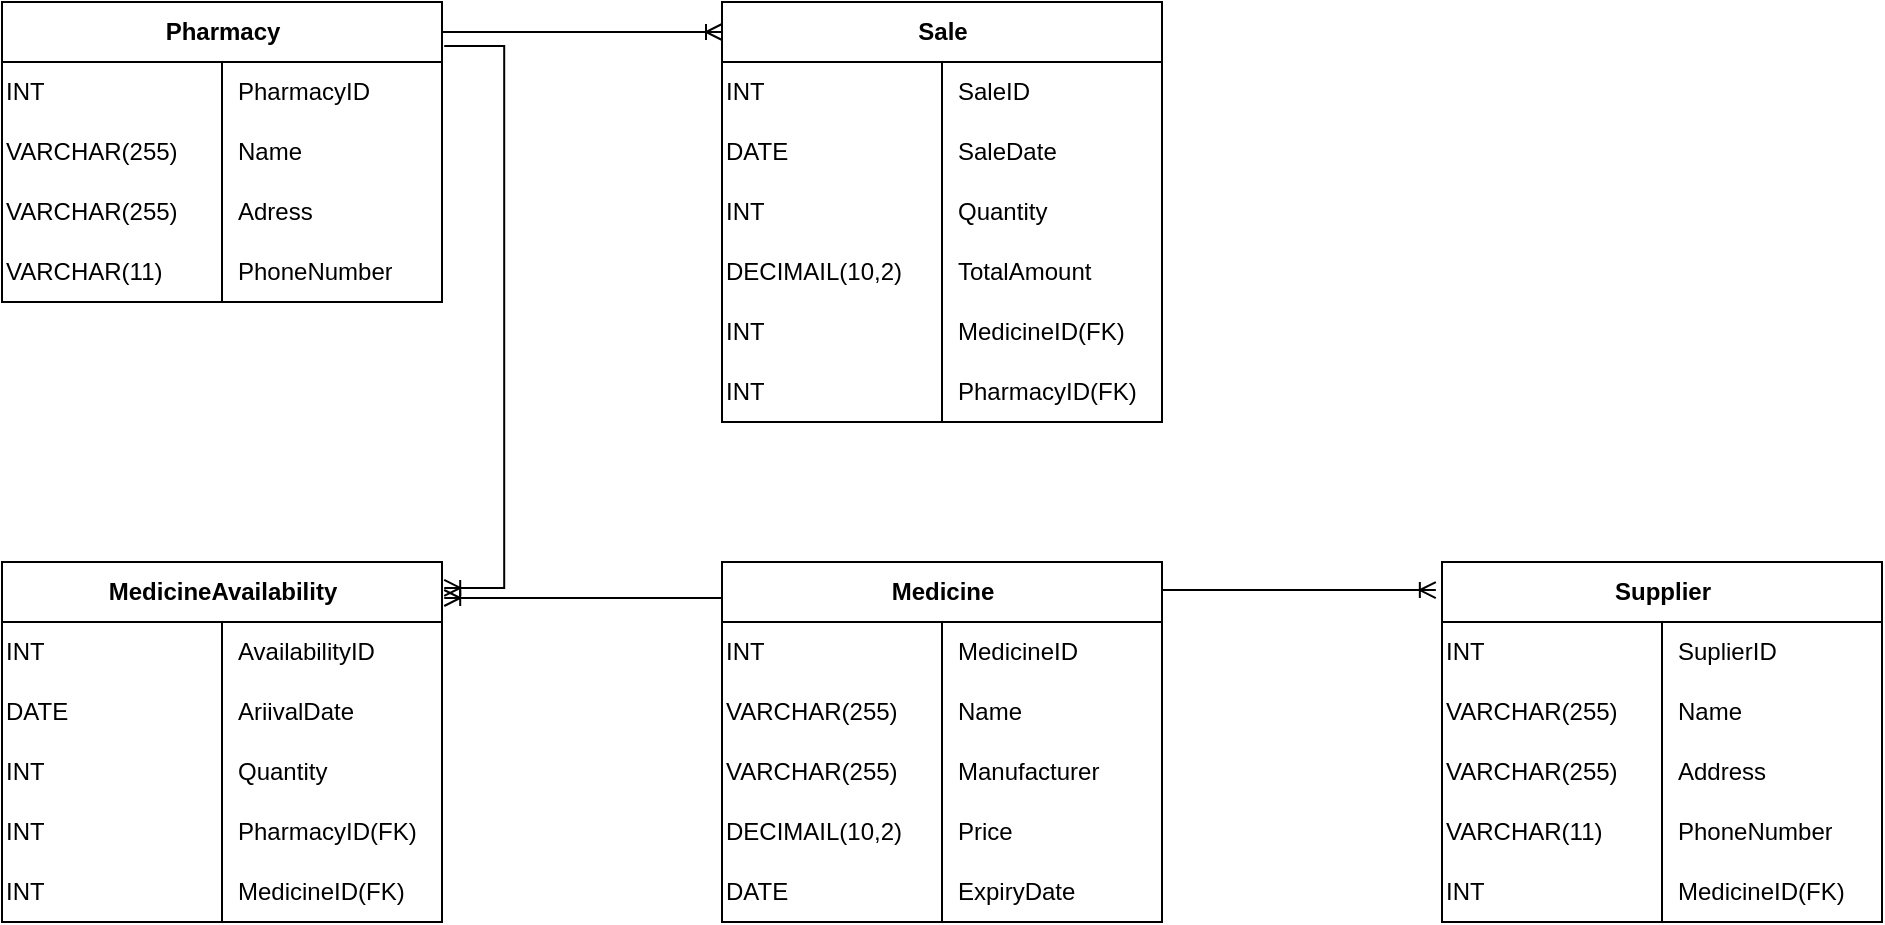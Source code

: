 <mxfile version="24.4.4" type="device">
  <diagram name="Страница — 1" id="Vzp1wb3CTm5TFrpV4Emp">
    <mxGraphModel dx="902" dy="1085" grid="1" gridSize="10" guides="1" tooltips="1" connect="1" arrows="1" fold="1" page="1" pageScale="1" pageWidth="827" pageHeight="1169" math="0" shadow="0">
      <root>
        <mxCell id="0" />
        <mxCell id="1" parent="0" />
        <mxCell id="2o8HPHWUzulWRBnWARPW-1" value="Pharmacy" style="shape=table;startSize=30;container=1;collapsible=1;childLayout=tableLayout;fixedRows=1;rowLines=0;fontStyle=1;align=center;resizeLast=1;html=1;columnLines=1;rounded=0;swimlaneLine=1;" vertex="1" parent="1">
          <mxGeometry x="40" y="40" width="220" height="150" as="geometry" />
        </mxCell>
        <mxCell id="2o8HPHWUzulWRBnWARPW-2" value="" style="shape=tableRow;horizontal=0;startSize=0;swimlaneHead=0;swimlaneBody=0;fillColor=none;collapsible=0;dropTarget=0;points=[[0,0.5],[1,0.5]];portConstraint=eastwest;top=0;left=0;right=0;bottom=0;" vertex="1" parent="2o8HPHWUzulWRBnWARPW-1">
          <mxGeometry y="30" width="220" height="30" as="geometry" />
        </mxCell>
        <mxCell id="2o8HPHWUzulWRBnWARPW-3" value="INT" style="shape=partialRectangle;connectable=0;fillColor=none;top=0;left=0;bottom=0;right=0;editable=1;overflow=hidden;whiteSpace=wrap;html=1;align=left;" vertex="1" parent="2o8HPHWUzulWRBnWARPW-2">
          <mxGeometry width="110" height="30" as="geometry">
            <mxRectangle width="110" height="30" as="alternateBounds" />
          </mxGeometry>
        </mxCell>
        <mxCell id="2o8HPHWUzulWRBnWARPW-4" value="PharmacyID" style="shape=partialRectangle;connectable=0;fillColor=none;top=0;left=0;bottom=0;right=0;align=left;spacingLeft=6;overflow=hidden;whiteSpace=wrap;html=1;" vertex="1" parent="2o8HPHWUzulWRBnWARPW-2">
          <mxGeometry x="110" width="110" height="30" as="geometry">
            <mxRectangle width="110" height="30" as="alternateBounds" />
          </mxGeometry>
        </mxCell>
        <mxCell id="2o8HPHWUzulWRBnWARPW-5" value="" style="shape=tableRow;horizontal=0;startSize=0;swimlaneHead=0;swimlaneBody=0;fillColor=none;collapsible=0;dropTarget=0;points=[[0,0.5],[1,0.5]];portConstraint=eastwest;top=0;left=0;right=0;bottom=0;" vertex="1" parent="2o8HPHWUzulWRBnWARPW-1">
          <mxGeometry y="60" width="220" height="30" as="geometry" />
        </mxCell>
        <mxCell id="2o8HPHWUzulWRBnWARPW-6" value="VARCHAR(255)" style="shape=partialRectangle;connectable=0;fillColor=none;top=0;left=0;bottom=0;right=0;editable=1;overflow=hidden;whiteSpace=wrap;html=1;align=left;" vertex="1" parent="2o8HPHWUzulWRBnWARPW-5">
          <mxGeometry width="110" height="30" as="geometry">
            <mxRectangle width="110" height="30" as="alternateBounds" />
          </mxGeometry>
        </mxCell>
        <mxCell id="2o8HPHWUzulWRBnWARPW-7" value="Name" style="shape=partialRectangle;connectable=0;fillColor=none;top=0;left=0;bottom=0;right=0;align=left;spacingLeft=6;overflow=hidden;whiteSpace=wrap;html=1;" vertex="1" parent="2o8HPHWUzulWRBnWARPW-5">
          <mxGeometry x="110" width="110" height="30" as="geometry">
            <mxRectangle width="110" height="30" as="alternateBounds" />
          </mxGeometry>
        </mxCell>
        <mxCell id="2o8HPHWUzulWRBnWARPW-8" value="" style="shape=tableRow;horizontal=0;startSize=0;swimlaneHead=0;swimlaneBody=0;fillColor=none;collapsible=0;dropTarget=0;points=[[0,0.5],[1,0.5]];portConstraint=eastwest;top=0;left=0;right=0;bottom=0;" vertex="1" parent="2o8HPHWUzulWRBnWARPW-1">
          <mxGeometry y="90" width="220" height="30" as="geometry" />
        </mxCell>
        <mxCell id="2o8HPHWUzulWRBnWARPW-9" value="VARCHAR(255)" style="shape=partialRectangle;connectable=0;fillColor=none;top=0;left=0;bottom=0;right=0;editable=1;overflow=hidden;whiteSpace=wrap;html=1;align=left;" vertex="1" parent="2o8HPHWUzulWRBnWARPW-8">
          <mxGeometry width="110" height="30" as="geometry">
            <mxRectangle width="110" height="30" as="alternateBounds" />
          </mxGeometry>
        </mxCell>
        <mxCell id="2o8HPHWUzulWRBnWARPW-10" value="Adress" style="shape=partialRectangle;connectable=0;fillColor=none;top=0;left=0;bottom=0;right=0;align=left;spacingLeft=6;overflow=hidden;whiteSpace=wrap;html=1;" vertex="1" parent="2o8HPHWUzulWRBnWARPW-8">
          <mxGeometry x="110" width="110" height="30" as="geometry">
            <mxRectangle width="110" height="30" as="alternateBounds" />
          </mxGeometry>
        </mxCell>
        <mxCell id="2o8HPHWUzulWRBnWARPW-11" style="shape=tableRow;horizontal=0;startSize=0;swimlaneHead=0;swimlaneBody=0;fillColor=none;collapsible=0;dropTarget=0;points=[[0,0.5],[1,0.5]];portConstraint=eastwest;top=0;left=0;right=0;bottom=0;" vertex="1" parent="2o8HPHWUzulWRBnWARPW-1">
          <mxGeometry y="120" width="220" height="30" as="geometry" />
        </mxCell>
        <mxCell id="2o8HPHWUzulWRBnWARPW-12" value="VARCHAR(11)" style="shape=partialRectangle;connectable=0;fillColor=none;top=0;left=0;bottom=0;right=0;editable=1;overflow=hidden;whiteSpace=wrap;html=1;align=left;" vertex="1" parent="2o8HPHWUzulWRBnWARPW-11">
          <mxGeometry width="110" height="30" as="geometry">
            <mxRectangle width="110" height="30" as="alternateBounds" />
          </mxGeometry>
        </mxCell>
        <mxCell id="2o8HPHWUzulWRBnWARPW-13" value="PhoneNumber" style="shape=partialRectangle;connectable=0;fillColor=none;top=0;left=0;bottom=0;right=0;align=left;spacingLeft=6;overflow=hidden;whiteSpace=wrap;html=1;" vertex="1" parent="2o8HPHWUzulWRBnWARPW-11">
          <mxGeometry x="110" width="110" height="30" as="geometry">
            <mxRectangle width="110" height="30" as="alternateBounds" />
          </mxGeometry>
        </mxCell>
        <mxCell id="2o8HPHWUzulWRBnWARPW-18" value="Medicine" style="shape=table;startSize=30;container=1;collapsible=1;childLayout=tableLayout;fixedRows=1;rowLines=0;fontStyle=1;align=center;resizeLast=1;html=1;columnLines=1;rounded=0;swimlaneLine=1;" vertex="1" parent="1">
          <mxGeometry x="400" y="320" width="220" height="180" as="geometry" />
        </mxCell>
        <mxCell id="2o8HPHWUzulWRBnWARPW-19" value="" style="shape=tableRow;horizontal=0;startSize=0;swimlaneHead=0;swimlaneBody=0;fillColor=none;collapsible=0;dropTarget=0;points=[[0,0.5],[1,0.5]];portConstraint=eastwest;top=0;left=0;right=0;bottom=0;" vertex="1" parent="2o8HPHWUzulWRBnWARPW-18">
          <mxGeometry y="30" width="220" height="30" as="geometry" />
        </mxCell>
        <mxCell id="2o8HPHWUzulWRBnWARPW-20" value="INT" style="shape=partialRectangle;connectable=0;fillColor=none;top=0;left=0;bottom=0;right=0;editable=1;overflow=hidden;whiteSpace=wrap;html=1;align=left;" vertex="1" parent="2o8HPHWUzulWRBnWARPW-19">
          <mxGeometry width="110" height="30" as="geometry">
            <mxRectangle width="110" height="30" as="alternateBounds" />
          </mxGeometry>
        </mxCell>
        <mxCell id="2o8HPHWUzulWRBnWARPW-21" value="MedicineID" style="shape=partialRectangle;connectable=0;fillColor=none;top=0;left=0;bottom=0;right=0;align=left;spacingLeft=6;overflow=hidden;whiteSpace=wrap;html=1;" vertex="1" parent="2o8HPHWUzulWRBnWARPW-19">
          <mxGeometry x="110" width="110" height="30" as="geometry">
            <mxRectangle width="110" height="30" as="alternateBounds" />
          </mxGeometry>
        </mxCell>
        <mxCell id="2o8HPHWUzulWRBnWARPW-22" value="" style="shape=tableRow;horizontal=0;startSize=0;swimlaneHead=0;swimlaneBody=0;fillColor=none;collapsible=0;dropTarget=0;points=[[0,0.5],[1,0.5]];portConstraint=eastwest;top=0;left=0;right=0;bottom=0;" vertex="1" parent="2o8HPHWUzulWRBnWARPW-18">
          <mxGeometry y="60" width="220" height="30" as="geometry" />
        </mxCell>
        <mxCell id="2o8HPHWUzulWRBnWARPW-23" value="VARCHAR(255)" style="shape=partialRectangle;connectable=0;fillColor=none;top=0;left=0;bottom=0;right=0;editable=1;overflow=hidden;whiteSpace=wrap;html=1;align=left;" vertex="1" parent="2o8HPHWUzulWRBnWARPW-22">
          <mxGeometry width="110" height="30" as="geometry">
            <mxRectangle width="110" height="30" as="alternateBounds" />
          </mxGeometry>
        </mxCell>
        <mxCell id="2o8HPHWUzulWRBnWARPW-24" value="Name" style="shape=partialRectangle;connectable=0;fillColor=none;top=0;left=0;bottom=0;right=0;align=left;spacingLeft=6;overflow=hidden;whiteSpace=wrap;html=1;" vertex="1" parent="2o8HPHWUzulWRBnWARPW-22">
          <mxGeometry x="110" width="110" height="30" as="geometry">
            <mxRectangle width="110" height="30" as="alternateBounds" />
          </mxGeometry>
        </mxCell>
        <mxCell id="2o8HPHWUzulWRBnWARPW-25" value="" style="shape=tableRow;horizontal=0;startSize=0;swimlaneHead=0;swimlaneBody=0;fillColor=none;collapsible=0;dropTarget=0;points=[[0,0.5],[1,0.5]];portConstraint=eastwest;top=0;left=0;right=0;bottom=0;" vertex="1" parent="2o8HPHWUzulWRBnWARPW-18">
          <mxGeometry y="90" width="220" height="30" as="geometry" />
        </mxCell>
        <mxCell id="2o8HPHWUzulWRBnWARPW-26" value="VARCHAR(255)" style="shape=partialRectangle;connectable=0;fillColor=none;top=0;left=0;bottom=0;right=0;editable=1;overflow=hidden;whiteSpace=wrap;html=1;align=left;" vertex="1" parent="2o8HPHWUzulWRBnWARPW-25">
          <mxGeometry width="110" height="30" as="geometry">
            <mxRectangle width="110" height="30" as="alternateBounds" />
          </mxGeometry>
        </mxCell>
        <mxCell id="2o8HPHWUzulWRBnWARPW-27" value="Manufacturer" style="shape=partialRectangle;connectable=0;fillColor=none;top=0;left=0;bottom=0;right=0;align=left;spacingLeft=6;overflow=hidden;whiteSpace=wrap;html=1;" vertex="1" parent="2o8HPHWUzulWRBnWARPW-25">
          <mxGeometry x="110" width="110" height="30" as="geometry">
            <mxRectangle width="110" height="30" as="alternateBounds" />
          </mxGeometry>
        </mxCell>
        <mxCell id="2o8HPHWUzulWRBnWARPW-28" style="shape=tableRow;horizontal=0;startSize=0;swimlaneHead=0;swimlaneBody=0;fillColor=none;collapsible=0;dropTarget=0;points=[[0,0.5],[1,0.5]];portConstraint=eastwest;top=0;left=0;right=0;bottom=0;" vertex="1" parent="2o8HPHWUzulWRBnWARPW-18">
          <mxGeometry y="120" width="220" height="30" as="geometry" />
        </mxCell>
        <mxCell id="2o8HPHWUzulWRBnWARPW-29" value="DECIMAIL(10,2)" style="shape=partialRectangle;connectable=0;fillColor=none;top=0;left=0;bottom=0;right=0;editable=1;overflow=hidden;whiteSpace=wrap;html=1;align=left;" vertex="1" parent="2o8HPHWUzulWRBnWARPW-28">
          <mxGeometry width="110" height="30" as="geometry">
            <mxRectangle width="110" height="30" as="alternateBounds" />
          </mxGeometry>
        </mxCell>
        <mxCell id="2o8HPHWUzulWRBnWARPW-30" value="Price" style="shape=partialRectangle;connectable=0;fillColor=none;top=0;left=0;bottom=0;right=0;align=left;spacingLeft=6;overflow=hidden;whiteSpace=wrap;html=1;" vertex="1" parent="2o8HPHWUzulWRBnWARPW-28">
          <mxGeometry x="110" width="110" height="30" as="geometry">
            <mxRectangle width="110" height="30" as="alternateBounds" />
          </mxGeometry>
        </mxCell>
        <mxCell id="2o8HPHWUzulWRBnWARPW-31" style="shape=tableRow;horizontal=0;startSize=0;swimlaneHead=0;swimlaneBody=0;fillColor=none;collapsible=0;dropTarget=0;points=[[0,0.5],[1,0.5]];portConstraint=eastwest;top=0;left=0;right=0;bottom=0;" vertex="1" parent="2o8HPHWUzulWRBnWARPW-18">
          <mxGeometry y="150" width="220" height="30" as="geometry" />
        </mxCell>
        <mxCell id="2o8HPHWUzulWRBnWARPW-32" value="DATE" style="shape=partialRectangle;connectable=0;fillColor=none;top=0;left=0;bottom=0;right=0;editable=1;overflow=hidden;whiteSpace=wrap;html=1;align=left;" vertex="1" parent="2o8HPHWUzulWRBnWARPW-31">
          <mxGeometry width="110" height="30" as="geometry">
            <mxRectangle width="110" height="30" as="alternateBounds" />
          </mxGeometry>
        </mxCell>
        <mxCell id="2o8HPHWUzulWRBnWARPW-33" value="ExpiryDate" style="shape=partialRectangle;connectable=0;fillColor=none;top=0;left=0;bottom=0;right=0;align=left;spacingLeft=6;overflow=hidden;whiteSpace=wrap;html=1;" vertex="1" parent="2o8HPHWUzulWRBnWARPW-31">
          <mxGeometry x="110" width="110" height="30" as="geometry">
            <mxRectangle width="110" height="30" as="alternateBounds" />
          </mxGeometry>
        </mxCell>
        <mxCell id="2o8HPHWUzulWRBnWARPW-34" value="MedicineAvailability" style="shape=table;startSize=30;container=1;collapsible=1;childLayout=tableLayout;fixedRows=1;rowLines=0;fontStyle=1;align=center;resizeLast=1;html=1;columnLines=1;rounded=0;swimlaneLine=1;" vertex="1" parent="1">
          <mxGeometry x="40" y="320" width="220" height="180" as="geometry" />
        </mxCell>
        <mxCell id="2o8HPHWUzulWRBnWARPW-35" value="" style="shape=tableRow;horizontal=0;startSize=0;swimlaneHead=0;swimlaneBody=0;fillColor=none;collapsible=0;dropTarget=0;points=[[0,0.5],[1,0.5]];portConstraint=eastwest;top=0;left=0;right=0;bottom=0;" vertex="1" parent="2o8HPHWUzulWRBnWARPW-34">
          <mxGeometry y="30" width="220" height="30" as="geometry" />
        </mxCell>
        <mxCell id="2o8HPHWUzulWRBnWARPW-36" value="INT" style="shape=partialRectangle;connectable=0;fillColor=none;top=0;left=0;bottom=0;right=0;editable=1;overflow=hidden;whiteSpace=wrap;html=1;align=left;" vertex="1" parent="2o8HPHWUzulWRBnWARPW-35">
          <mxGeometry width="110" height="30" as="geometry">
            <mxRectangle width="110" height="30" as="alternateBounds" />
          </mxGeometry>
        </mxCell>
        <mxCell id="2o8HPHWUzulWRBnWARPW-37" value="AvailabilityID" style="shape=partialRectangle;connectable=0;fillColor=none;top=0;left=0;bottom=0;right=0;align=left;spacingLeft=6;overflow=hidden;whiteSpace=wrap;html=1;" vertex="1" parent="2o8HPHWUzulWRBnWARPW-35">
          <mxGeometry x="110" width="110" height="30" as="geometry">
            <mxRectangle width="110" height="30" as="alternateBounds" />
          </mxGeometry>
        </mxCell>
        <mxCell id="2o8HPHWUzulWRBnWARPW-38" value="" style="shape=tableRow;horizontal=0;startSize=0;swimlaneHead=0;swimlaneBody=0;fillColor=none;collapsible=0;dropTarget=0;points=[[0,0.5],[1,0.5]];portConstraint=eastwest;top=0;left=0;right=0;bottom=0;" vertex="1" parent="2o8HPHWUzulWRBnWARPW-34">
          <mxGeometry y="60" width="220" height="30" as="geometry" />
        </mxCell>
        <mxCell id="2o8HPHWUzulWRBnWARPW-39" value="DATE" style="shape=partialRectangle;connectable=0;fillColor=none;top=0;left=0;bottom=0;right=0;editable=1;overflow=hidden;whiteSpace=wrap;html=1;align=left;" vertex="1" parent="2o8HPHWUzulWRBnWARPW-38">
          <mxGeometry width="110" height="30" as="geometry">
            <mxRectangle width="110" height="30" as="alternateBounds" />
          </mxGeometry>
        </mxCell>
        <mxCell id="2o8HPHWUzulWRBnWARPW-40" value="AriivalDate" style="shape=partialRectangle;connectable=0;fillColor=none;top=0;left=0;bottom=0;right=0;align=left;spacingLeft=6;overflow=hidden;whiteSpace=wrap;html=1;" vertex="1" parent="2o8HPHWUzulWRBnWARPW-38">
          <mxGeometry x="110" width="110" height="30" as="geometry">
            <mxRectangle width="110" height="30" as="alternateBounds" />
          </mxGeometry>
        </mxCell>
        <mxCell id="2o8HPHWUzulWRBnWARPW-41" value="" style="shape=tableRow;horizontal=0;startSize=0;swimlaneHead=0;swimlaneBody=0;fillColor=none;collapsible=0;dropTarget=0;points=[[0,0.5],[1,0.5]];portConstraint=eastwest;top=0;left=0;right=0;bottom=0;" vertex="1" parent="2o8HPHWUzulWRBnWARPW-34">
          <mxGeometry y="90" width="220" height="30" as="geometry" />
        </mxCell>
        <mxCell id="2o8HPHWUzulWRBnWARPW-42" value="INT" style="shape=partialRectangle;connectable=0;fillColor=none;top=0;left=0;bottom=0;right=0;editable=1;overflow=hidden;whiteSpace=wrap;html=1;align=left;" vertex="1" parent="2o8HPHWUzulWRBnWARPW-41">
          <mxGeometry width="110" height="30" as="geometry">
            <mxRectangle width="110" height="30" as="alternateBounds" />
          </mxGeometry>
        </mxCell>
        <mxCell id="2o8HPHWUzulWRBnWARPW-43" value="Quantity" style="shape=partialRectangle;connectable=0;fillColor=none;top=0;left=0;bottom=0;right=0;align=left;spacingLeft=6;overflow=hidden;whiteSpace=wrap;html=1;" vertex="1" parent="2o8HPHWUzulWRBnWARPW-41">
          <mxGeometry x="110" width="110" height="30" as="geometry">
            <mxRectangle width="110" height="30" as="alternateBounds" />
          </mxGeometry>
        </mxCell>
        <mxCell id="2o8HPHWUzulWRBnWARPW-44" style="shape=tableRow;horizontal=0;startSize=0;swimlaneHead=0;swimlaneBody=0;fillColor=none;collapsible=0;dropTarget=0;points=[[0,0.5],[1,0.5]];portConstraint=eastwest;top=0;left=0;right=0;bottom=0;" vertex="1" parent="2o8HPHWUzulWRBnWARPW-34">
          <mxGeometry y="120" width="220" height="30" as="geometry" />
        </mxCell>
        <mxCell id="2o8HPHWUzulWRBnWARPW-45" value="INT" style="shape=partialRectangle;connectable=0;fillColor=none;top=0;left=0;bottom=0;right=0;editable=1;overflow=hidden;whiteSpace=wrap;html=1;align=left;" vertex="1" parent="2o8HPHWUzulWRBnWARPW-44">
          <mxGeometry width="110" height="30" as="geometry">
            <mxRectangle width="110" height="30" as="alternateBounds" />
          </mxGeometry>
        </mxCell>
        <mxCell id="2o8HPHWUzulWRBnWARPW-46" value="PharmacyID(FK)" style="shape=partialRectangle;connectable=0;fillColor=none;top=0;left=0;bottom=0;right=0;align=left;spacingLeft=6;overflow=hidden;whiteSpace=wrap;html=1;" vertex="1" parent="2o8HPHWUzulWRBnWARPW-44">
          <mxGeometry x="110" width="110" height="30" as="geometry">
            <mxRectangle width="110" height="30" as="alternateBounds" />
          </mxGeometry>
        </mxCell>
        <mxCell id="2o8HPHWUzulWRBnWARPW-47" style="shape=tableRow;horizontal=0;startSize=0;swimlaneHead=0;swimlaneBody=0;fillColor=none;collapsible=0;dropTarget=0;points=[[0,0.5],[1,0.5]];portConstraint=eastwest;top=0;left=0;right=0;bottom=0;" vertex="1" parent="2o8HPHWUzulWRBnWARPW-34">
          <mxGeometry y="150" width="220" height="30" as="geometry" />
        </mxCell>
        <mxCell id="2o8HPHWUzulWRBnWARPW-48" value="INT" style="shape=partialRectangle;connectable=0;fillColor=none;top=0;left=0;bottom=0;right=0;editable=1;overflow=hidden;whiteSpace=wrap;html=1;align=left;" vertex="1" parent="2o8HPHWUzulWRBnWARPW-47">
          <mxGeometry width="110" height="30" as="geometry">
            <mxRectangle width="110" height="30" as="alternateBounds" />
          </mxGeometry>
        </mxCell>
        <mxCell id="2o8HPHWUzulWRBnWARPW-49" value="MedicineID(FK)" style="shape=partialRectangle;connectable=0;fillColor=none;top=0;left=0;bottom=0;right=0;align=left;spacingLeft=6;overflow=hidden;whiteSpace=wrap;html=1;" vertex="1" parent="2o8HPHWUzulWRBnWARPW-47">
          <mxGeometry x="110" width="110" height="30" as="geometry">
            <mxRectangle width="110" height="30" as="alternateBounds" />
          </mxGeometry>
        </mxCell>
        <mxCell id="2o8HPHWUzulWRBnWARPW-50" value="Sale" style="shape=table;startSize=30;container=1;collapsible=1;childLayout=tableLayout;fixedRows=1;rowLines=0;fontStyle=1;align=center;resizeLast=1;html=1;columnLines=1;rounded=0;swimlaneLine=1;" vertex="1" parent="1">
          <mxGeometry x="400" y="40" width="220" height="210" as="geometry" />
        </mxCell>
        <mxCell id="2o8HPHWUzulWRBnWARPW-51" value="" style="shape=tableRow;horizontal=0;startSize=0;swimlaneHead=0;swimlaneBody=0;fillColor=none;collapsible=0;dropTarget=0;points=[[0,0.5],[1,0.5]];portConstraint=eastwest;top=0;left=0;right=0;bottom=0;" vertex="1" parent="2o8HPHWUzulWRBnWARPW-50">
          <mxGeometry y="30" width="220" height="30" as="geometry" />
        </mxCell>
        <mxCell id="2o8HPHWUzulWRBnWARPW-52" value="INT" style="shape=partialRectangle;connectable=0;fillColor=none;top=0;left=0;bottom=0;right=0;editable=1;overflow=hidden;whiteSpace=wrap;html=1;align=left;" vertex="1" parent="2o8HPHWUzulWRBnWARPW-51">
          <mxGeometry width="110" height="30" as="geometry">
            <mxRectangle width="110" height="30" as="alternateBounds" />
          </mxGeometry>
        </mxCell>
        <mxCell id="2o8HPHWUzulWRBnWARPW-53" value="SaleID" style="shape=partialRectangle;connectable=0;fillColor=none;top=0;left=0;bottom=0;right=0;align=left;spacingLeft=6;overflow=hidden;whiteSpace=wrap;html=1;" vertex="1" parent="2o8HPHWUzulWRBnWARPW-51">
          <mxGeometry x="110" width="110" height="30" as="geometry">
            <mxRectangle width="110" height="30" as="alternateBounds" />
          </mxGeometry>
        </mxCell>
        <mxCell id="2o8HPHWUzulWRBnWARPW-54" value="" style="shape=tableRow;horizontal=0;startSize=0;swimlaneHead=0;swimlaneBody=0;fillColor=none;collapsible=0;dropTarget=0;points=[[0,0.5],[1,0.5]];portConstraint=eastwest;top=0;left=0;right=0;bottom=0;" vertex="1" parent="2o8HPHWUzulWRBnWARPW-50">
          <mxGeometry y="60" width="220" height="30" as="geometry" />
        </mxCell>
        <mxCell id="2o8HPHWUzulWRBnWARPW-55" value="DATE" style="shape=partialRectangle;connectable=0;fillColor=none;top=0;left=0;bottom=0;right=0;editable=1;overflow=hidden;whiteSpace=wrap;html=1;align=left;" vertex="1" parent="2o8HPHWUzulWRBnWARPW-54">
          <mxGeometry width="110" height="30" as="geometry">
            <mxRectangle width="110" height="30" as="alternateBounds" />
          </mxGeometry>
        </mxCell>
        <mxCell id="2o8HPHWUzulWRBnWARPW-56" value="SaleDate" style="shape=partialRectangle;connectable=0;fillColor=none;top=0;left=0;bottom=0;right=0;align=left;spacingLeft=6;overflow=hidden;whiteSpace=wrap;html=1;" vertex="1" parent="2o8HPHWUzulWRBnWARPW-54">
          <mxGeometry x="110" width="110" height="30" as="geometry">
            <mxRectangle width="110" height="30" as="alternateBounds" />
          </mxGeometry>
        </mxCell>
        <mxCell id="2o8HPHWUzulWRBnWARPW-57" value="" style="shape=tableRow;horizontal=0;startSize=0;swimlaneHead=0;swimlaneBody=0;fillColor=none;collapsible=0;dropTarget=0;points=[[0,0.5],[1,0.5]];portConstraint=eastwest;top=0;left=0;right=0;bottom=0;" vertex="1" parent="2o8HPHWUzulWRBnWARPW-50">
          <mxGeometry y="90" width="220" height="30" as="geometry" />
        </mxCell>
        <mxCell id="2o8HPHWUzulWRBnWARPW-58" value="INT" style="shape=partialRectangle;connectable=0;fillColor=none;top=0;left=0;bottom=0;right=0;editable=1;overflow=hidden;whiteSpace=wrap;html=1;align=left;" vertex="1" parent="2o8HPHWUzulWRBnWARPW-57">
          <mxGeometry width="110" height="30" as="geometry">
            <mxRectangle width="110" height="30" as="alternateBounds" />
          </mxGeometry>
        </mxCell>
        <mxCell id="2o8HPHWUzulWRBnWARPW-59" value="Quantity" style="shape=partialRectangle;connectable=0;fillColor=none;top=0;left=0;bottom=0;right=0;align=left;spacingLeft=6;overflow=hidden;whiteSpace=wrap;html=1;" vertex="1" parent="2o8HPHWUzulWRBnWARPW-57">
          <mxGeometry x="110" width="110" height="30" as="geometry">
            <mxRectangle width="110" height="30" as="alternateBounds" />
          </mxGeometry>
        </mxCell>
        <mxCell id="2o8HPHWUzulWRBnWARPW-60" style="shape=tableRow;horizontal=0;startSize=0;swimlaneHead=0;swimlaneBody=0;fillColor=none;collapsible=0;dropTarget=0;points=[[0,0.5],[1,0.5]];portConstraint=eastwest;top=0;left=0;right=0;bottom=0;" vertex="1" parent="2o8HPHWUzulWRBnWARPW-50">
          <mxGeometry y="120" width="220" height="30" as="geometry" />
        </mxCell>
        <mxCell id="2o8HPHWUzulWRBnWARPW-61" value="DECIMAIL(10,2)" style="shape=partialRectangle;connectable=0;fillColor=none;top=0;left=0;bottom=0;right=0;editable=1;overflow=hidden;whiteSpace=wrap;html=1;align=left;" vertex="1" parent="2o8HPHWUzulWRBnWARPW-60">
          <mxGeometry width="110" height="30" as="geometry">
            <mxRectangle width="110" height="30" as="alternateBounds" />
          </mxGeometry>
        </mxCell>
        <mxCell id="2o8HPHWUzulWRBnWARPW-62" value="TotalAmount" style="shape=partialRectangle;connectable=0;fillColor=none;top=0;left=0;bottom=0;right=0;align=left;spacingLeft=6;overflow=hidden;whiteSpace=wrap;html=1;" vertex="1" parent="2o8HPHWUzulWRBnWARPW-60">
          <mxGeometry x="110" width="110" height="30" as="geometry">
            <mxRectangle width="110" height="30" as="alternateBounds" />
          </mxGeometry>
        </mxCell>
        <mxCell id="2o8HPHWUzulWRBnWARPW-63" style="shape=tableRow;horizontal=0;startSize=0;swimlaneHead=0;swimlaneBody=0;fillColor=none;collapsible=0;dropTarget=0;points=[[0,0.5],[1,0.5]];portConstraint=eastwest;top=0;left=0;right=0;bottom=0;" vertex="1" parent="2o8HPHWUzulWRBnWARPW-50">
          <mxGeometry y="150" width="220" height="30" as="geometry" />
        </mxCell>
        <mxCell id="2o8HPHWUzulWRBnWARPW-64" value="INT" style="shape=partialRectangle;connectable=0;fillColor=none;top=0;left=0;bottom=0;right=0;editable=1;overflow=hidden;whiteSpace=wrap;html=1;align=left;" vertex="1" parent="2o8HPHWUzulWRBnWARPW-63">
          <mxGeometry width="110" height="30" as="geometry">
            <mxRectangle width="110" height="30" as="alternateBounds" />
          </mxGeometry>
        </mxCell>
        <mxCell id="2o8HPHWUzulWRBnWARPW-65" value="MedicineID(FK)" style="shape=partialRectangle;connectable=0;fillColor=none;top=0;left=0;bottom=0;right=0;align=left;spacingLeft=6;overflow=hidden;whiteSpace=wrap;html=1;" vertex="1" parent="2o8HPHWUzulWRBnWARPW-63">
          <mxGeometry x="110" width="110" height="30" as="geometry">
            <mxRectangle width="110" height="30" as="alternateBounds" />
          </mxGeometry>
        </mxCell>
        <mxCell id="2o8HPHWUzulWRBnWARPW-66" style="shape=tableRow;horizontal=0;startSize=0;swimlaneHead=0;swimlaneBody=0;fillColor=none;collapsible=0;dropTarget=0;points=[[0,0.5],[1,0.5]];portConstraint=eastwest;top=0;left=0;right=0;bottom=0;" vertex="1" parent="2o8HPHWUzulWRBnWARPW-50">
          <mxGeometry y="180" width="220" height="30" as="geometry" />
        </mxCell>
        <mxCell id="2o8HPHWUzulWRBnWARPW-67" value="INT" style="shape=partialRectangle;connectable=0;fillColor=none;top=0;left=0;bottom=0;right=0;editable=1;overflow=hidden;whiteSpace=wrap;html=1;align=left;" vertex="1" parent="2o8HPHWUzulWRBnWARPW-66">
          <mxGeometry width="110" height="30" as="geometry">
            <mxRectangle width="110" height="30" as="alternateBounds" />
          </mxGeometry>
        </mxCell>
        <mxCell id="2o8HPHWUzulWRBnWARPW-68" value="PharmacyID(FK)" style="shape=partialRectangle;connectable=0;fillColor=none;top=0;left=0;bottom=0;right=0;align=left;spacingLeft=6;overflow=hidden;whiteSpace=wrap;html=1;" vertex="1" parent="2o8HPHWUzulWRBnWARPW-66">
          <mxGeometry x="110" width="110" height="30" as="geometry">
            <mxRectangle width="110" height="30" as="alternateBounds" />
          </mxGeometry>
        </mxCell>
        <mxCell id="2o8HPHWUzulWRBnWARPW-69" value="Supplier" style="shape=table;startSize=30;container=1;collapsible=1;childLayout=tableLayout;fixedRows=1;rowLines=0;fontStyle=1;align=center;resizeLast=1;html=1;columnLines=1;rounded=0;swimlaneLine=1;" vertex="1" parent="1">
          <mxGeometry x="760" y="320" width="220" height="180" as="geometry" />
        </mxCell>
        <mxCell id="2o8HPHWUzulWRBnWARPW-70" value="" style="shape=tableRow;horizontal=0;startSize=0;swimlaneHead=0;swimlaneBody=0;fillColor=none;collapsible=0;dropTarget=0;points=[[0,0.5],[1,0.5]];portConstraint=eastwest;top=0;left=0;right=0;bottom=0;" vertex="1" parent="2o8HPHWUzulWRBnWARPW-69">
          <mxGeometry y="30" width="220" height="30" as="geometry" />
        </mxCell>
        <mxCell id="2o8HPHWUzulWRBnWARPW-71" value="INT" style="shape=partialRectangle;connectable=0;fillColor=none;top=0;left=0;bottom=0;right=0;editable=1;overflow=hidden;whiteSpace=wrap;html=1;align=left;" vertex="1" parent="2o8HPHWUzulWRBnWARPW-70">
          <mxGeometry width="110" height="30" as="geometry">
            <mxRectangle width="110" height="30" as="alternateBounds" />
          </mxGeometry>
        </mxCell>
        <mxCell id="2o8HPHWUzulWRBnWARPW-72" value="SuplierID" style="shape=partialRectangle;connectable=0;fillColor=none;top=0;left=0;bottom=0;right=0;align=left;spacingLeft=6;overflow=hidden;whiteSpace=wrap;html=1;" vertex="1" parent="2o8HPHWUzulWRBnWARPW-70">
          <mxGeometry x="110" width="110" height="30" as="geometry">
            <mxRectangle width="110" height="30" as="alternateBounds" />
          </mxGeometry>
        </mxCell>
        <mxCell id="2o8HPHWUzulWRBnWARPW-73" value="" style="shape=tableRow;horizontal=0;startSize=0;swimlaneHead=0;swimlaneBody=0;fillColor=none;collapsible=0;dropTarget=0;points=[[0,0.5],[1,0.5]];portConstraint=eastwest;top=0;left=0;right=0;bottom=0;" vertex="1" parent="2o8HPHWUzulWRBnWARPW-69">
          <mxGeometry y="60" width="220" height="30" as="geometry" />
        </mxCell>
        <mxCell id="2o8HPHWUzulWRBnWARPW-74" value="VARCHAR(255)" style="shape=partialRectangle;connectable=0;fillColor=none;top=0;left=0;bottom=0;right=0;editable=1;overflow=hidden;whiteSpace=wrap;html=1;align=left;" vertex="1" parent="2o8HPHWUzulWRBnWARPW-73">
          <mxGeometry width="110" height="30" as="geometry">
            <mxRectangle width="110" height="30" as="alternateBounds" />
          </mxGeometry>
        </mxCell>
        <mxCell id="2o8HPHWUzulWRBnWARPW-75" value="Name" style="shape=partialRectangle;connectable=0;fillColor=none;top=0;left=0;bottom=0;right=0;align=left;spacingLeft=6;overflow=hidden;whiteSpace=wrap;html=1;" vertex="1" parent="2o8HPHWUzulWRBnWARPW-73">
          <mxGeometry x="110" width="110" height="30" as="geometry">
            <mxRectangle width="110" height="30" as="alternateBounds" />
          </mxGeometry>
        </mxCell>
        <mxCell id="2o8HPHWUzulWRBnWARPW-76" value="" style="shape=tableRow;horizontal=0;startSize=0;swimlaneHead=0;swimlaneBody=0;fillColor=none;collapsible=0;dropTarget=0;points=[[0,0.5],[1,0.5]];portConstraint=eastwest;top=0;left=0;right=0;bottom=0;" vertex="1" parent="2o8HPHWUzulWRBnWARPW-69">
          <mxGeometry y="90" width="220" height="30" as="geometry" />
        </mxCell>
        <mxCell id="2o8HPHWUzulWRBnWARPW-77" value="VARCHAR(255)" style="shape=partialRectangle;connectable=0;fillColor=none;top=0;left=0;bottom=0;right=0;editable=1;overflow=hidden;whiteSpace=wrap;html=1;align=left;" vertex="1" parent="2o8HPHWUzulWRBnWARPW-76">
          <mxGeometry width="110" height="30" as="geometry">
            <mxRectangle width="110" height="30" as="alternateBounds" />
          </mxGeometry>
        </mxCell>
        <mxCell id="2o8HPHWUzulWRBnWARPW-78" value="Address" style="shape=partialRectangle;connectable=0;fillColor=none;top=0;left=0;bottom=0;right=0;align=left;spacingLeft=6;overflow=hidden;whiteSpace=wrap;html=1;" vertex="1" parent="2o8HPHWUzulWRBnWARPW-76">
          <mxGeometry x="110" width="110" height="30" as="geometry">
            <mxRectangle width="110" height="30" as="alternateBounds" />
          </mxGeometry>
        </mxCell>
        <mxCell id="2o8HPHWUzulWRBnWARPW-79" style="shape=tableRow;horizontal=0;startSize=0;swimlaneHead=0;swimlaneBody=0;fillColor=none;collapsible=0;dropTarget=0;points=[[0,0.5],[1,0.5]];portConstraint=eastwest;top=0;left=0;right=0;bottom=0;" vertex="1" parent="2o8HPHWUzulWRBnWARPW-69">
          <mxGeometry y="120" width="220" height="30" as="geometry" />
        </mxCell>
        <mxCell id="2o8HPHWUzulWRBnWARPW-80" value="VARCHAR(11)" style="shape=partialRectangle;connectable=0;fillColor=none;top=0;left=0;bottom=0;right=0;editable=1;overflow=hidden;whiteSpace=wrap;html=1;align=left;" vertex="1" parent="2o8HPHWUzulWRBnWARPW-79">
          <mxGeometry width="110" height="30" as="geometry">
            <mxRectangle width="110" height="30" as="alternateBounds" />
          </mxGeometry>
        </mxCell>
        <mxCell id="2o8HPHWUzulWRBnWARPW-81" value="PhoneNumber" style="shape=partialRectangle;connectable=0;fillColor=none;top=0;left=0;bottom=0;right=0;align=left;spacingLeft=6;overflow=hidden;whiteSpace=wrap;html=1;" vertex="1" parent="2o8HPHWUzulWRBnWARPW-79">
          <mxGeometry x="110" width="110" height="30" as="geometry">
            <mxRectangle width="110" height="30" as="alternateBounds" />
          </mxGeometry>
        </mxCell>
        <mxCell id="2o8HPHWUzulWRBnWARPW-82" style="shape=tableRow;horizontal=0;startSize=0;swimlaneHead=0;swimlaneBody=0;fillColor=none;collapsible=0;dropTarget=0;points=[[0,0.5],[1,0.5]];portConstraint=eastwest;top=0;left=0;right=0;bottom=0;" vertex="1" parent="2o8HPHWUzulWRBnWARPW-69">
          <mxGeometry y="150" width="220" height="30" as="geometry" />
        </mxCell>
        <mxCell id="2o8HPHWUzulWRBnWARPW-83" value="INT" style="shape=partialRectangle;connectable=0;fillColor=none;top=0;left=0;bottom=0;right=0;editable=1;overflow=hidden;whiteSpace=wrap;html=1;align=left;" vertex="1" parent="2o8HPHWUzulWRBnWARPW-82">
          <mxGeometry width="110" height="30" as="geometry">
            <mxRectangle width="110" height="30" as="alternateBounds" />
          </mxGeometry>
        </mxCell>
        <mxCell id="2o8HPHWUzulWRBnWARPW-84" value="MedicineID(FK)" style="shape=partialRectangle;connectable=0;fillColor=none;top=0;left=0;bottom=0;right=0;align=left;spacingLeft=6;overflow=hidden;whiteSpace=wrap;html=1;" vertex="1" parent="2o8HPHWUzulWRBnWARPW-82">
          <mxGeometry x="110" width="110" height="30" as="geometry">
            <mxRectangle width="110" height="30" as="alternateBounds" />
          </mxGeometry>
        </mxCell>
        <mxCell id="2o8HPHWUzulWRBnWARPW-85" value="" style="edgeStyle=entityRelationEdgeStyle;fontSize=12;html=1;endArrow=ERoneToMany;rounded=0;exitX=1;exitY=0.1;exitDx=0;exitDy=0;exitPerimeter=0;" edge="1" parent="1" source="2o8HPHWUzulWRBnWARPW-1">
          <mxGeometry width="100" height="100" relative="1" as="geometry">
            <mxPoint x="270" y="50" as="sourcePoint" />
            <mxPoint x="400" y="55" as="targetPoint" />
          </mxGeometry>
        </mxCell>
        <mxCell id="2o8HPHWUzulWRBnWARPW-86" value="" style="edgeStyle=entityRelationEdgeStyle;fontSize=12;html=1;endArrow=ERoneToMany;rounded=0;exitX=1.005;exitY=0.147;exitDx=0;exitDy=0;exitPerimeter=0;entryX=1.005;entryY=0.072;entryDx=0;entryDy=0;entryPerimeter=0;" edge="1" parent="1" source="2o8HPHWUzulWRBnWARPW-1" target="2o8HPHWUzulWRBnWARPW-34">
          <mxGeometry width="100" height="100" relative="1" as="geometry">
            <mxPoint x="380" y="380" as="sourcePoint" />
            <mxPoint x="480" y="280" as="targetPoint" />
          </mxGeometry>
        </mxCell>
        <mxCell id="2o8HPHWUzulWRBnWARPW-87" value="" style="edgeStyle=entityRelationEdgeStyle;fontSize=12;html=1;endArrow=ERoneToMany;rounded=0;exitX=0;exitY=0.1;exitDx=0;exitDy=0;exitPerimeter=0;entryX=1.005;entryY=0.1;entryDx=0;entryDy=0;entryPerimeter=0;" edge="1" parent="1" source="2o8HPHWUzulWRBnWARPW-18" target="2o8HPHWUzulWRBnWARPW-34">
          <mxGeometry width="100" height="100" relative="1" as="geometry">
            <mxPoint x="490" y="390" as="sourcePoint" />
            <mxPoint x="590" y="290" as="targetPoint" />
          </mxGeometry>
        </mxCell>
        <mxCell id="2o8HPHWUzulWRBnWARPW-88" value="" style="edgeStyle=entityRelationEdgeStyle;fontSize=12;html=1;endArrow=ERoneToMany;rounded=0;exitX=1;exitY=0.078;exitDx=0;exitDy=0;exitPerimeter=0;entryX=-0.014;entryY=0.078;entryDx=0;entryDy=0;entryPerimeter=0;" edge="1" parent="1" source="2o8HPHWUzulWRBnWARPW-18" target="2o8HPHWUzulWRBnWARPW-69">
          <mxGeometry width="100" height="100" relative="1" as="geometry">
            <mxPoint x="630" y="330" as="sourcePoint" />
            <mxPoint x="730" y="230" as="targetPoint" />
          </mxGeometry>
        </mxCell>
      </root>
    </mxGraphModel>
  </diagram>
</mxfile>
